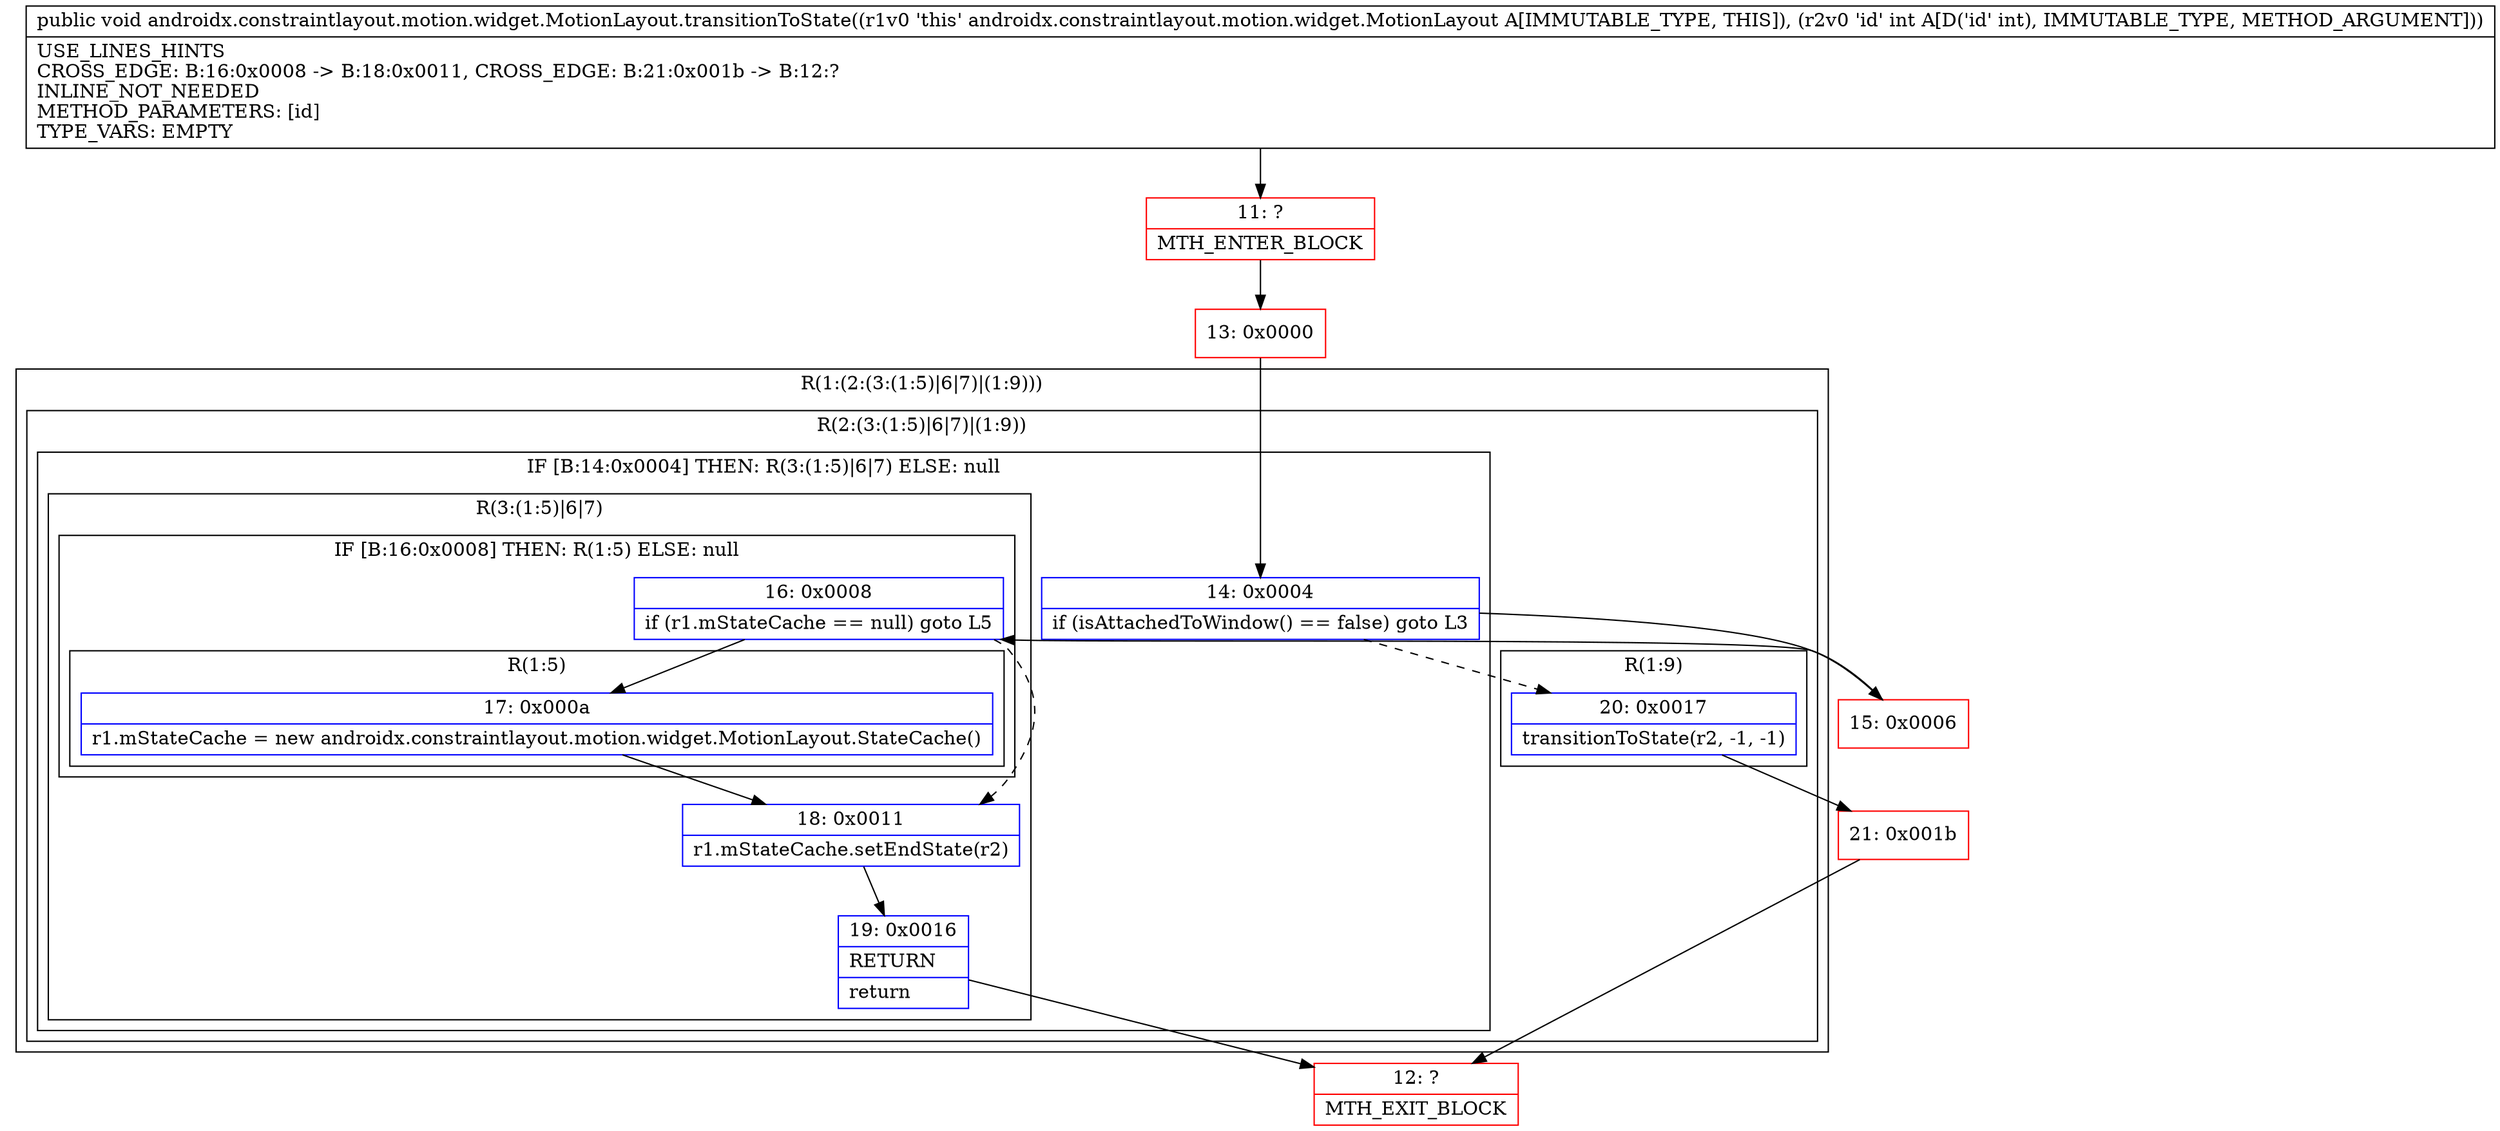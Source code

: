 digraph "CFG forandroidx.constraintlayout.motion.widget.MotionLayout.transitionToState(I)V" {
subgraph cluster_Region_370685025 {
label = "R(1:(2:(3:(1:5)|6|7)|(1:9)))";
node [shape=record,color=blue];
subgraph cluster_Region_332902140 {
label = "R(2:(3:(1:5)|6|7)|(1:9))";
node [shape=record,color=blue];
subgraph cluster_IfRegion_745024045 {
label = "IF [B:14:0x0004] THEN: R(3:(1:5)|6|7) ELSE: null";
node [shape=record,color=blue];
Node_14 [shape=record,label="{14\:\ 0x0004|if (isAttachedToWindow() == false) goto L3\l}"];
subgraph cluster_Region_198892213 {
label = "R(3:(1:5)|6|7)";
node [shape=record,color=blue];
subgraph cluster_IfRegion_1555455123 {
label = "IF [B:16:0x0008] THEN: R(1:5) ELSE: null";
node [shape=record,color=blue];
Node_16 [shape=record,label="{16\:\ 0x0008|if (r1.mStateCache == null) goto L5\l}"];
subgraph cluster_Region_1924704695 {
label = "R(1:5)";
node [shape=record,color=blue];
Node_17 [shape=record,label="{17\:\ 0x000a|r1.mStateCache = new androidx.constraintlayout.motion.widget.MotionLayout.StateCache()\l}"];
}
}
Node_18 [shape=record,label="{18\:\ 0x0011|r1.mStateCache.setEndState(r2)\l}"];
Node_19 [shape=record,label="{19\:\ 0x0016|RETURN\l|return\l}"];
}
}
subgraph cluster_Region_535616655 {
label = "R(1:9)";
node [shape=record,color=blue];
Node_20 [shape=record,label="{20\:\ 0x0017|transitionToState(r2, \-1, \-1)\l}"];
}
}
}
Node_11 [shape=record,color=red,label="{11\:\ ?|MTH_ENTER_BLOCK\l}"];
Node_13 [shape=record,color=red,label="{13\:\ 0x0000}"];
Node_15 [shape=record,color=red,label="{15\:\ 0x0006}"];
Node_12 [shape=record,color=red,label="{12\:\ ?|MTH_EXIT_BLOCK\l}"];
Node_21 [shape=record,color=red,label="{21\:\ 0x001b}"];
MethodNode[shape=record,label="{public void androidx.constraintlayout.motion.widget.MotionLayout.transitionToState((r1v0 'this' androidx.constraintlayout.motion.widget.MotionLayout A[IMMUTABLE_TYPE, THIS]), (r2v0 'id' int A[D('id' int), IMMUTABLE_TYPE, METHOD_ARGUMENT]))  | USE_LINES_HINTS\lCROSS_EDGE: B:16:0x0008 \-\> B:18:0x0011, CROSS_EDGE: B:21:0x001b \-\> B:12:?\lINLINE_NOT_NEEDED\lMETHOD_PARAMETERS: [id]\lTYPE_VARS: EMPTY\l}"];
MethodNode -> Node_11;Node_14 -> Node_15;
Node_14 -> Node_20[style=dashed];
Node_16 -> Node_17;
Node_16 -> Node_18[style=dashed];
Node_17 -> Node_18;
Node_18 -> Node_19;
Node_19 -> Node_12;
Node_20 -> Node_21;
Node_11 -> Node_13;
Node_13 -> Node_14;
Node_15 -> Node_16;
Node_21 -> Node_12;
}

